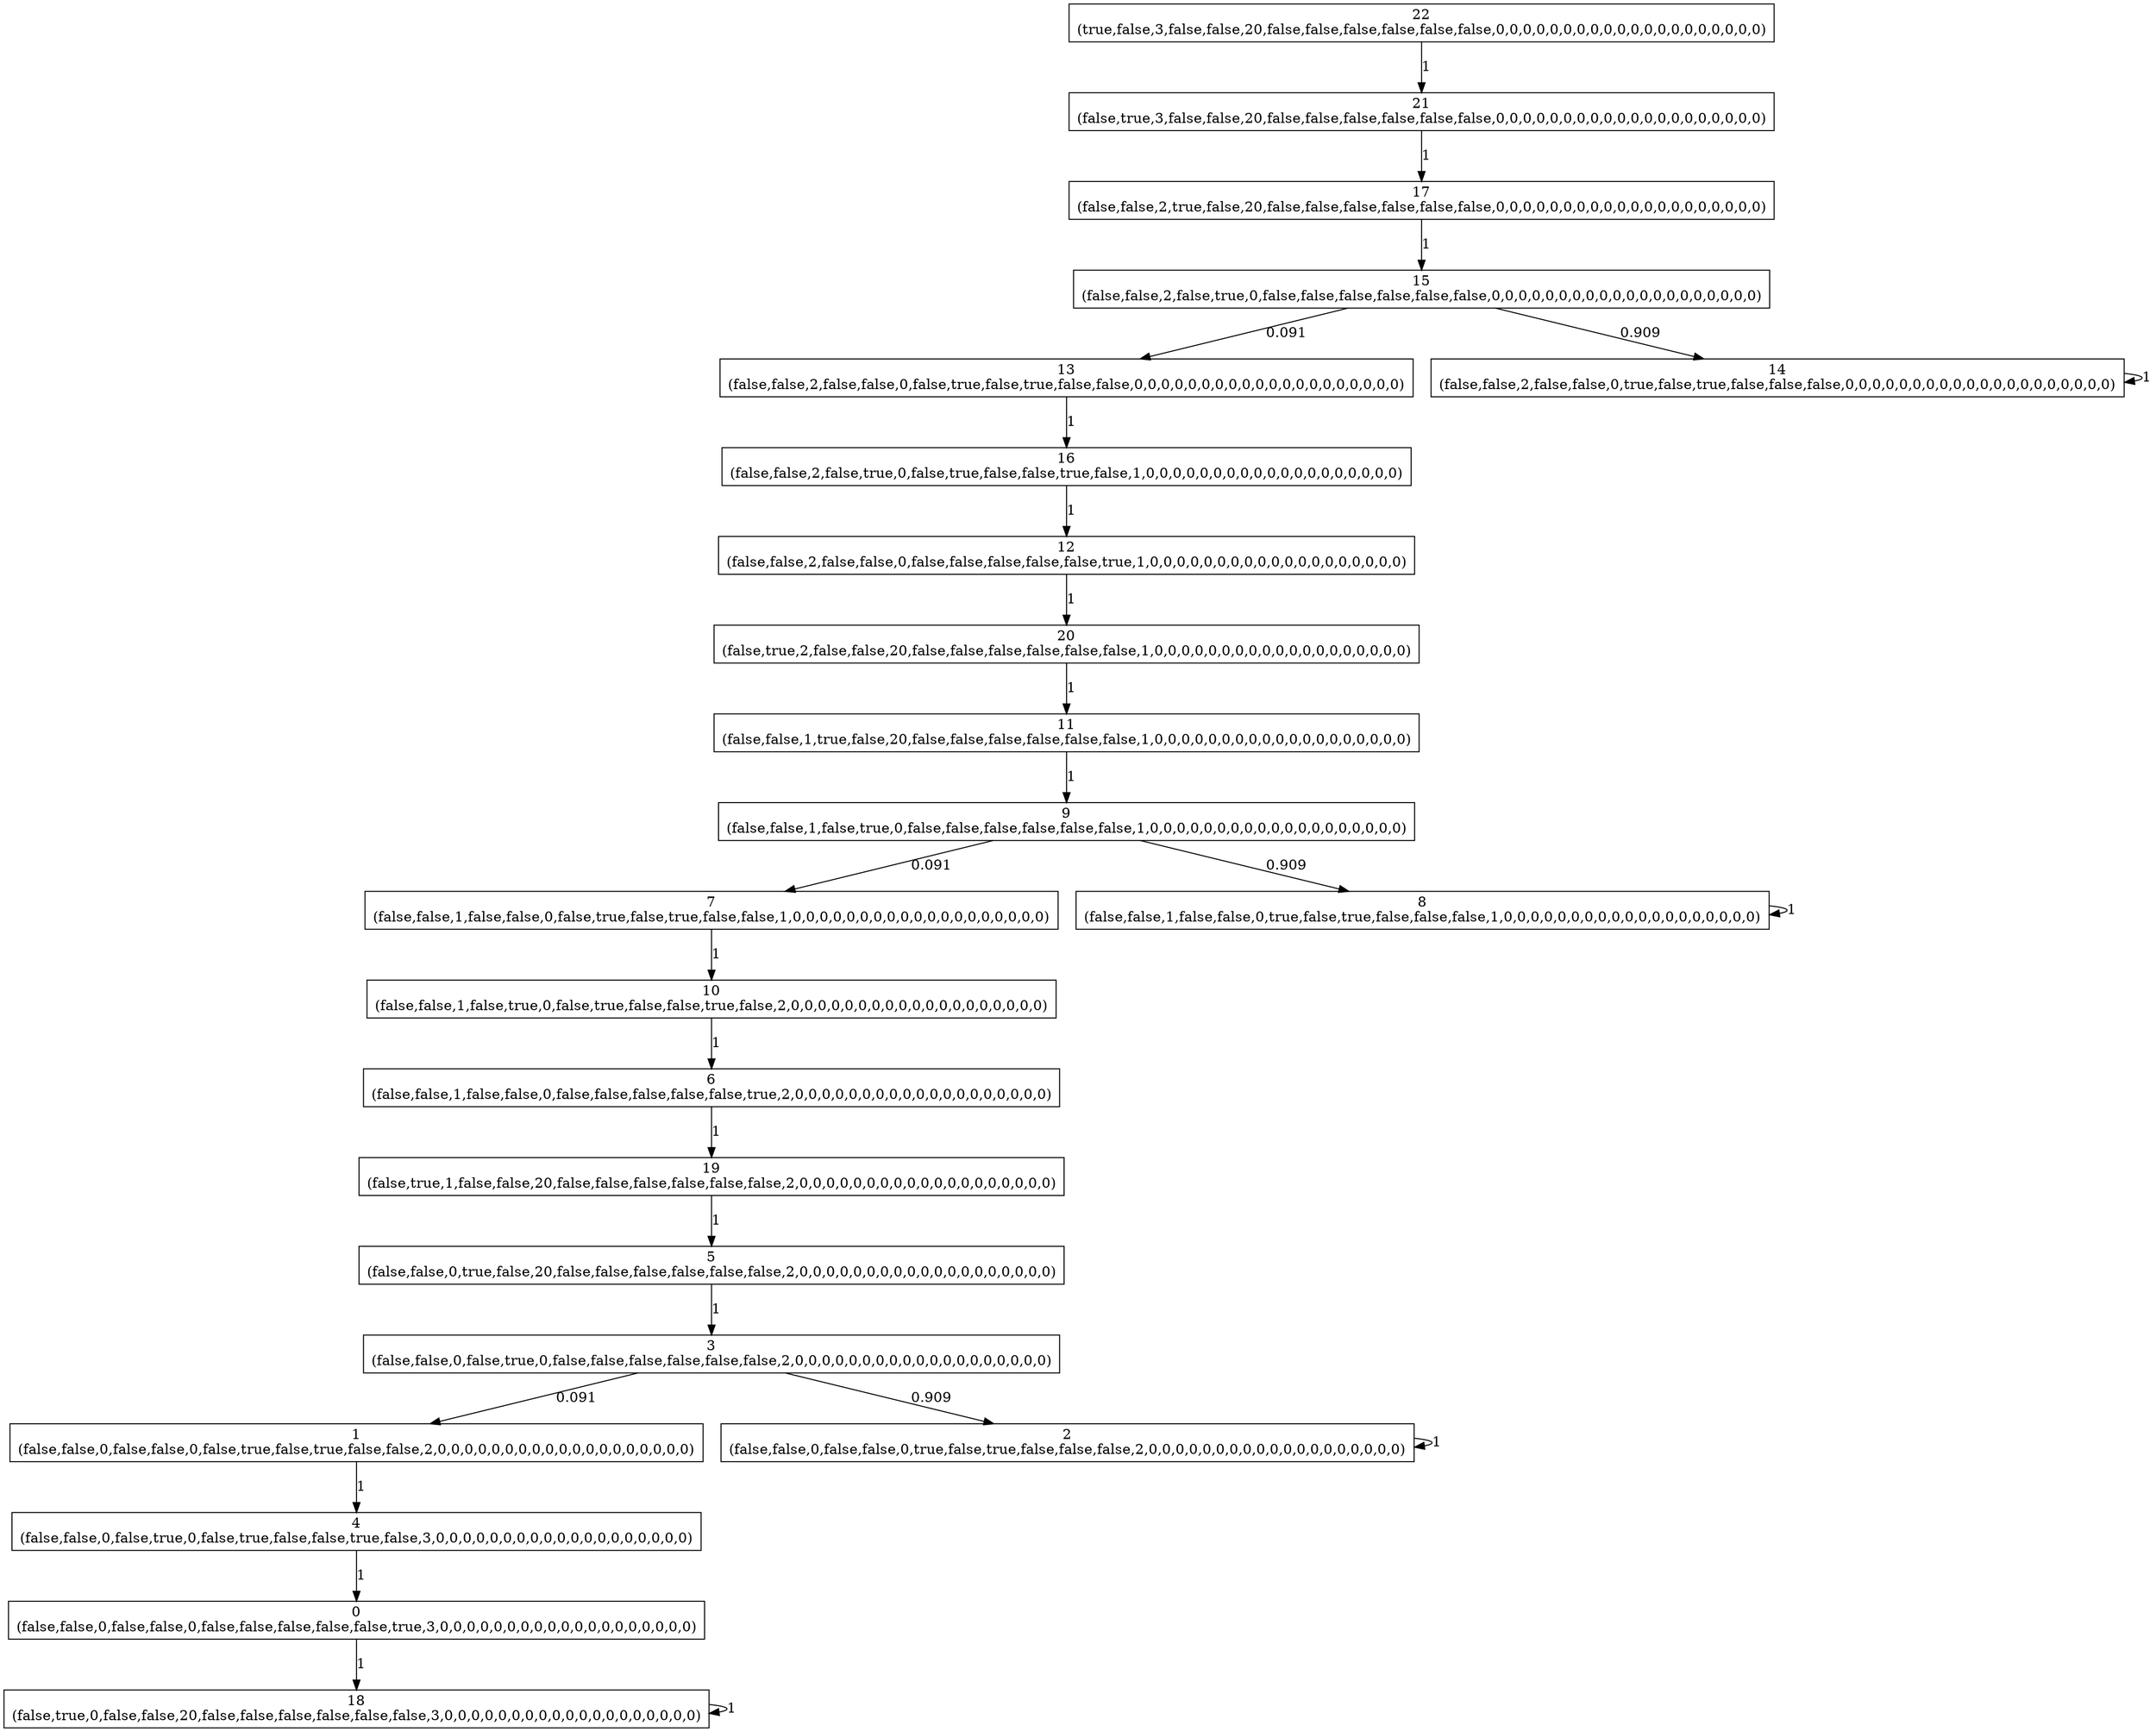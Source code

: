 digraph P {
node [shape=box];
0 -> 18 [ label="1" ];
1 -> 4 [ label="1" ];
2 -> 2 [ label="1" ];
3 -> 1 [ label="0.091" ];
3 -> 2 [ label="0.909" ];
4 -> 0 [ label="1" ];
5 -> 3 [ label="1" ];
6 -> 19 [ label="1" ];
7 -> 10 [ label="1" ];
8 -> 8 [ label="1" ];
9 -> 7 [ label="0.091" ];
9 -> 8 [ label="0.909" ];
10 -> 6 [ label="1" ];
11 -> 9 [ label="1" ];
12 -> 20 [ label="1" ];
13 -> 16 [ label="1" ];
14 -> 14 [ label="1" ];
15 -> 13 [ label="0.091" ];
15 -> 14 [ label="0.909" ];
16 -> 12 [ label="1" ];
17 -> 15 [ label="1" ];
18 -> 18 [ label="1" ];
19 -> 5 [ label="1" ];
20 -> 11 [ label="1" ];
21 -> 17 [ label="1" ];
22 -> 21 [ label="1" ];
0 [label="0\n(false,false,0,false,false,0,false,false,false,false,false,true,3,0,0,0,0,0,0,0,0,0,0,0,0,0,0,0,0,0,0,0)"];
1 [label="1\n(false,false,0,false,false,0,false,true,false,true,false,false,2,0,0,0,0,0,0,0,0,0,0,0,0,0,0,0,0,0,0,0)"];
2 [label="2\n(false,false,0,false,false,0,true,false,true,false,false,false,2,0,0,0,0,0,0,0,0,0,0,0,0,0,0,0,0,0,0,0)"];
3 [label="3\n(false,false,0,false,true,0,false,false,false,false,false,false,2,0,0,0,0,0,0,0,0,0,0,0,0,0,0,0,0,0,0,0)"];
4 [label="4\n(false,false,0,false,true,0,false,true,false,false,true,false,3,0,0,0,0,0,0,0,0,0,0,0,0,0,0,0,0,0,0,0)"];
5 [label="5\n(false,false,0,true,false,20,false,false,false,false,false,false,2,0,0,0,0,0,0,0,0,0,0,0,0,0,0,0,0,0,0,0)"];
6 [label="6\n(false,false,1,false,false,0,false,false,false,false,false,true,2,0,0,0,0,0,0,0,0,0,0,0,0,0,0,0,0,0,0,0)"];
7 [label="7\n(false,false,1,false,false,0,false,true,false,true,false,false,1,0,0,0,0,0,0,0,0,0,0,0,0,0,0,0,0,0,0,0)"];
8 [label="8\n(false,false,1,false,false,0,true,false,true,false,false,false,1,0,0,0,0,0,0,0,0,0,0,0,0,0,0,0,0,0,0,0)"];
9 [label="9\n(false,false,1,false,true,0,false,false,false,false,false,false,1,0,0,0,0,0,0,0,0,0,0,0,0,0,0,0,0,0,0,0)"];
10 [label="10\n(false,false,1,false,true,0,false,true,false,false,true,false,2,0,0,0,0,0,0,0,0,0,0,0,0,0,0,0,0,0,0,0)"];
11 [label="11\n(false,false,1,true,false,20,false,false,false,false,false,false,1,0,0,0,0,0,0,0,0,0,0,0,0,0,0,0,0,0,0,0)"];
12 [label="12\n(false,false,2,false,false,0,false,false,false,false,false,true,1,0,0,0,0,0,0,0,0,0,0,0,0,0,0,0,0,0,0,0)"];
13 [label="13\n(false,false,2,false,false,0,false,true,false,true,false,false,0,0,0,0,0,0,0,0,0,0,0,0,0,0,0,0,0,0,0,0)"];
14 [label="14\n(false,false,2,false,false,0,true,false,true,false,false,false,0,0,0,0,0,0,0,0,0,0,0,0,0,0,0,0,0,0,0,0)"];
15 [label="15\n(false,false,2,false,true,0,false,false,false,false,false,false,0,0,0,0,0,0,0,0,0,0,0,0,0,0,0,0,0,0,0,0)"];
16 [label="16\n(false,false,2,false,true,0,false,true,false,false,true,false,1,0,0,0,0,0,0,0,0,0,0,0,0,0,0,0,0,0,0,0)"];
17 [label="17\n(false,false,2,true,false,20,false,false,false,false,false,false,0,0,0,0,0,0,0,0,0,0,0,0,0,0,0,0,0,0,0,0)"];
18 [label="18\n(false,true,0,false,false,20,false,false,false,false,false,false,3,0,0,0,0,0,0,0,0,0,0,0,0,0,0,0,0,0,0,0)"];
19 [label="19\n(false,true,1,false,false,20,false,false,false,false,false,false,2,0,0,0,0,0,0,0,0,0,0,0,0,0,0,0,0,0,0,0)"];
20 [label="20\n(false,true,2,false,false,20,false,false,false,false,false,false,1,0,0,0,0,0,0,0,0,0,0,0,0,0,0,0,0,0,0,0)"];
21 [label="21\n(false,true,3,false,false,20,false,false,false,false,false,false,0,0,0,0,0,0,0,0,0,0,0,0,0,0,0,0,0,0,0,0)"];
22 [label="22\n(true,false,3,false,false,20,false,false,false,false,false,false,0,0,0,0,0,0,0,0,0,0,0,0,0,0,0,0,0,0,0,0)"];
}
